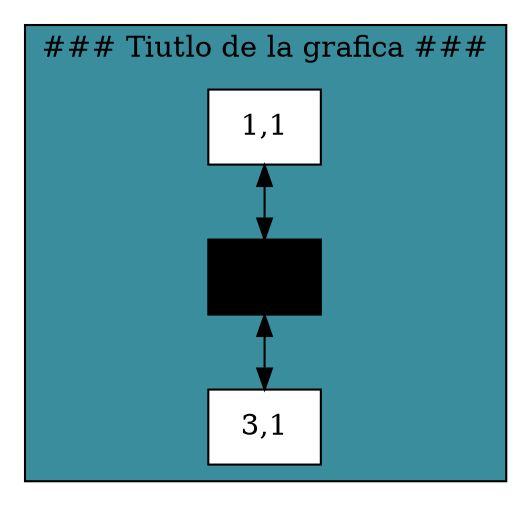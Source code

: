 digraph D{
    node[shape = box fillcolor = "FFEDBB" style = filled]
    
    subgraph cluster_p{
        label = "### Tiutlo de la grafica ###"
        bgcolor = "#398D9C"
        edge[dir = "both"]

        raiz[label = "1,1", group=1, fillcolor = white]
        C1[label = "2,1", group=2, fillcolor = black];
        C2[label = "3,1", group=3, fillcolor = white];
        raiz -> C1;
        C1 -> C2
        
    }




}